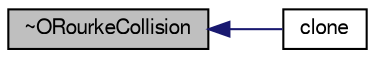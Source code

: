 digraph "~ORourkeCollision"
{
  bgcolor="transparent";
  edge [fontname="FreeSans",fontsize="10",labelfontname="FreeSans",labelfontsize="10"];
  node [fontname="FreeSans",fontsize="10",shape=record];
  rankdir="LR";
  Node8 [label="~ORourkeCollision",height=0.2,width=0.4,color="black", fillcolor="grey75", style="filled", fontcolor="black"];
  Node8 -> Node9 [dir="back",color="midnightblue",fontsize="10",style="solid",fontname="FreeSans"];
  Node9 [label="clone",height=0.2,width=0.4,color="black",URL="$a24586.html#a58f3a8d9fae19fce8a8bc1ec37cc9db9",tooltip="Construct and return a clone. "];
}
